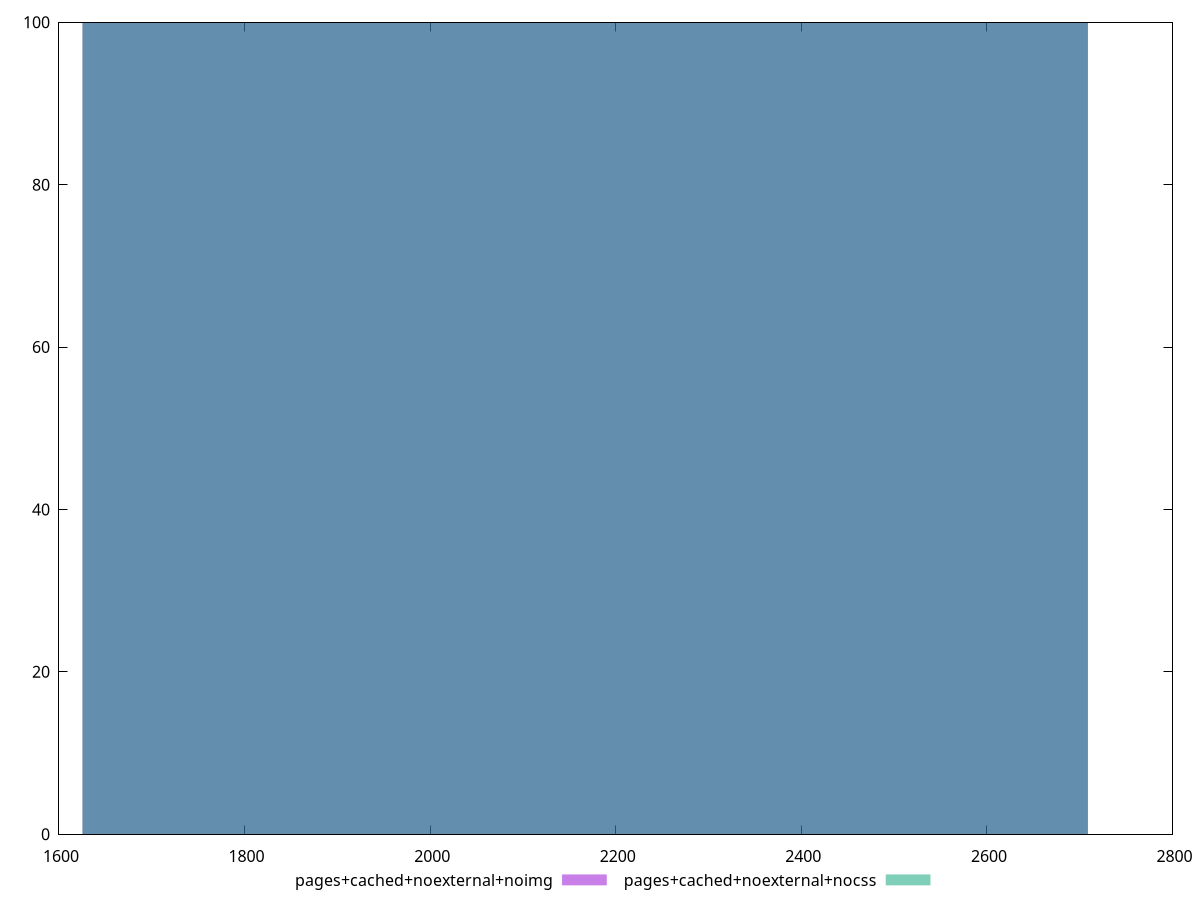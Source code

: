 reset
set terminal svg size 640, 500 enhanced background rgb 'white'
set output "reprap/speed-index/comparison/histogram/8_vs_9.svg"

$pagesCachedNoexternalNoimg <<EOF
2167.0874371815216 100
EOF

$pagesCachedNoexternalNocss <<EOF
2167.0874371815216 100
EOF

set key outside below
set boxwidth 1083.5437185907608
set yrange [0:100]
set style fill transparent solid 0.5 noborder

plot \
  $pagesCachedNoexternalNoimg title "pages+cached+noexternal+noimg" with boxes, \
  $pagesCachedNoexternalNocss title "pages+cached+noexternal+nocss" with boxes, \


reset